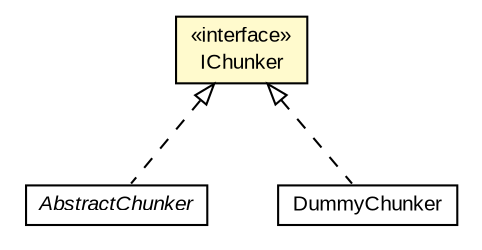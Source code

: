 #!/usr/local/bin/dot
#
# Class diagram 
# Generated by UMLGraph version R5_6-24-gf6e263 (http://www.umlgraph.org/)
#

digraph G {
	edge [fontname="arial",fontsize=10,labelfontname="arial",labelfontsize=10];
	node [fontname="arial",fontsize=10,shape=plaintext];
	nodesep=0.25;
	ranksep=0.5;
	// edu.arizona.biosemantics.semanticmarkup.ling.chunk.IChunker
	c72551 [label=<<table title="edu.arizona.biosemantics.semanticmarkup.ling.chunk.IChunker" border="0" cellborder="1" cellspacing="0" cellpadding="2" port="p" bgcolor="lemonChiffon" href="./IChunker.html">
		<tr><td><table border="0" cellspacing="0" cellpadding="1">
<tr><td align="center" balign="center"> &#171;interface&#187; </td></tr>
<tr><td align="center" balign="center"> IChunker </td></tr>
		</table></td></tr>
		</table>>, URL="./IChunker.html", fontname="arial", fontcolor="black", fontsize=10.0];
	// edu.arizona.biosemantics.semanticmarkup.ling.chunk.AbstractChunker
	c72557 [label=<<table title="edu.arizona.biosemantics.semanticmarkup.ling.chunk.AbstractChunker" border="0" cellborder="1" cellspacing="0" cellpadding="2" port="p" href="./AbstractChunker.html">
		<tr><td><table border="0" cellspacing="0" cellpadding="1">
<tr><td align="center" balign="center"><font face="arial italic"> AbstractChunker </font></td></tr>
		</table></td></tr>
		</table>>, URL="./AbstractChunker.html", fontname="arial", fontcolor="black", fontsize=10.0];
	// edu.arizona.biosemantics.semanticmarkup.ling.chunk.lib.chunker.DummyChunker
	c72582 [label=<<table title="edu.arizona.biosemantics.semanticmarkup.ling.chunk.lib.chunker.DummyChunker" border="0" cellborder="1" cellspacing="0" cellpadding="2" port="p" href="./lib/chunker/DummyChunker.html">
		<tr><td><table border="0" cellspacing="0" cellpadding="1">
<tr><td align="center" balign="center"> DummyChunker </td></tr>
		</table></td></tr>
		</table>>, URL="./lib/chunker/DummyChunker.html", fontname="arial", fontcolor="black", fontsize=10.0];
	//edu.arizona.biosemantics.semanticmarkup.ling.chunk.AbstractChunker implements edu.arizona.biosemantics.semanticmarkup.ling.chunk.IChunker
	c72551:p -> c72557:p [dir=back,arrowtail=empty,style=dashed];
	//edu.arizona.biosemantics.semanticmarkup.ling.chunk.lib.chunker.DummyChunker implements edu.arizona.biosemantics.semanticmarkup.ling.chunk.IChunker
	c72551:p -> c72582:p [dir=back,arrowtail=empty,style=dashed];
}

